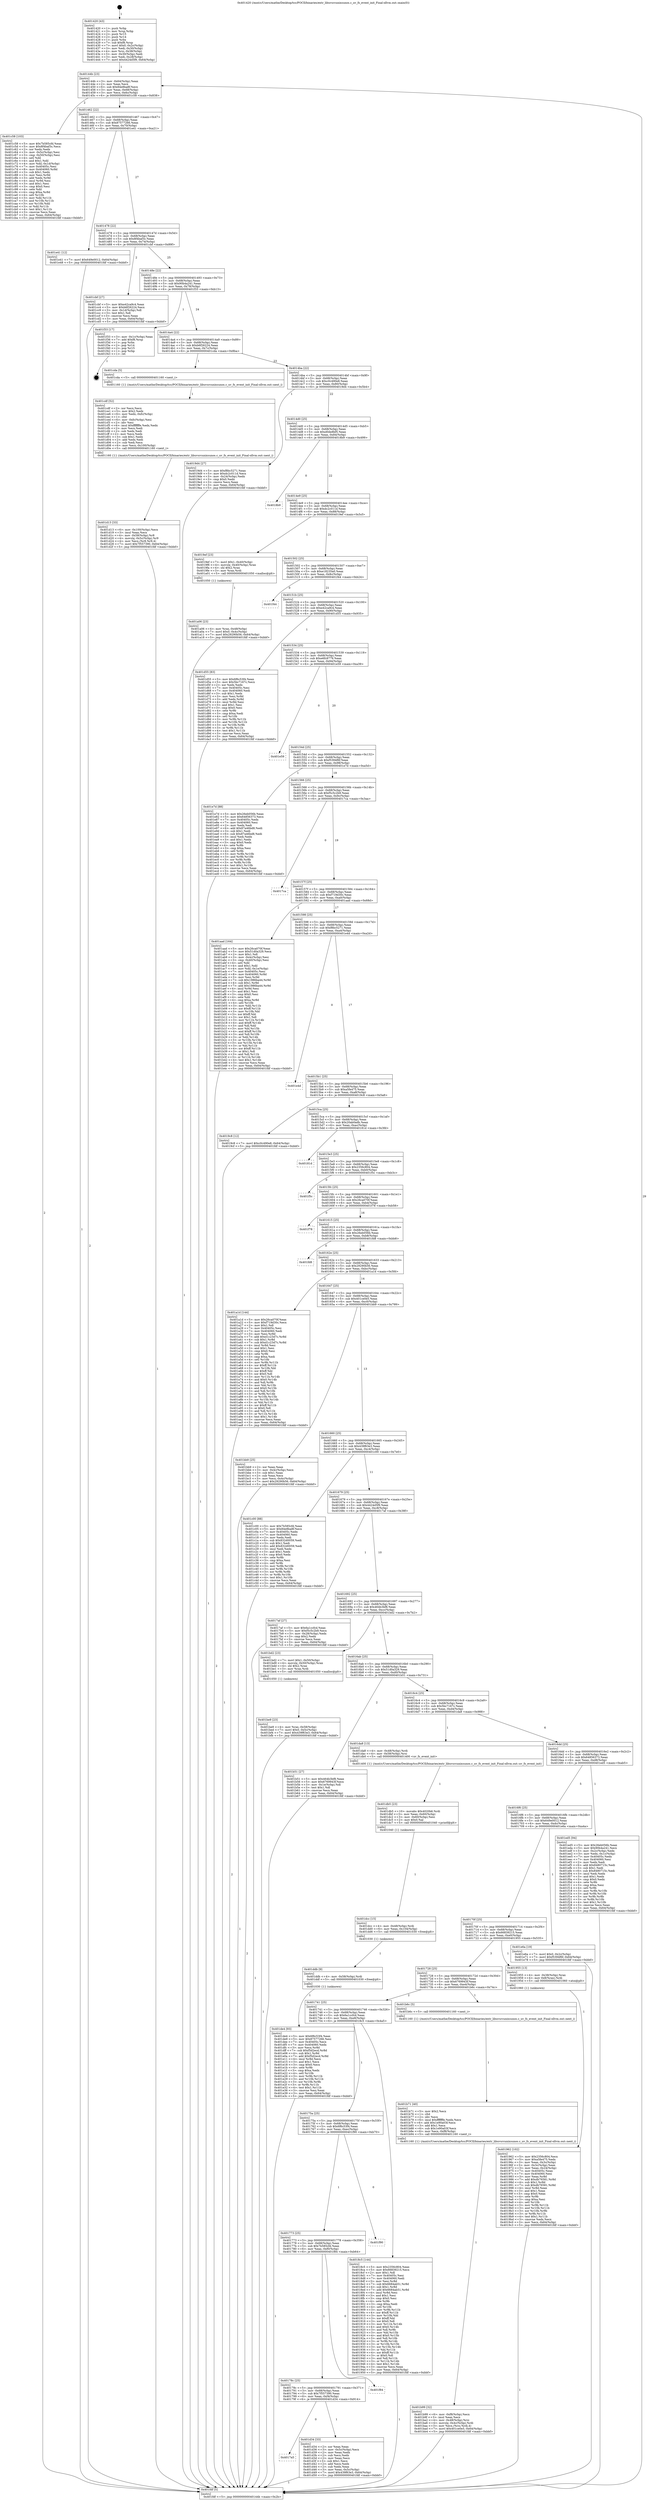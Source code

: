 digraph "0x401420" {
  label = "0x401420 (/mnt/c/Users/mathe/Desktop/tcc/POCII/binaries/extr_libuvsrcunixsunos.c_uv_fs_event_init_Final-ollvm.out::main(0))"
  labelloc = "t"
  node[shape=record]

  Entry [label="",width=0.3,height=0.3,shape=circle,fillcolor=black,style=filled]
  "0x40144b" [label="{
     0x40144b [23]\l
     | [instrs]\l
     &nbsp;&nbsp;0x40144b \<+3\>: mov -0x64(%rbp),%eax\l
     &nbsp;&nbsp;0x40144e \<+2\>: mov %eax,%ecx\l
     &nbsp;&nbsp;0x401450 \<+6\>: sub $0x84e8ba8f,%ecx\l
     &nbsp;&nbsp;0x401456 \<+3\>: mov %eax,-0x68(%rbp)\l
     &nbsp;&nbsp;0x401459 \<+3\>: mov %ecx,-0x6c(%rbp)\l
     &nbsp;&nbsp;0x40145c \<+6\>: je 0000000000401c58 \<main+0x838\>\l
  }"]
  "0x401c58" [label="{
     0x401c58 [103]\l
     | [instrs]\l
     &nbsp;&nbsp;0x401c58 \<+5\>: mov $0x7b585cfd,%eax\l
     &nbsp;&nbsp;0x401c5d \<+5\>: mov $0x8f4baf3c,%ecx\l
     &nbsp;&nbsp;0x401c62 \<+2\>: xor %edx,%edx\l
     &nbsp;&nbsp;0x401c64 \<+3\>: mov -0x5c(%rbp),%esi\l
     &nbsp;&nbsp;0x401c67 \<+3\>: cmp -0x50(%rbp),%esi\l
     &nbsp;&nbsp;0x401c6a \<+4\>: setl %dil\l
     &nbsp;&nbsp;0x401c6e \<+4\>: and $0x1,%dil\l
     &nbsp;&nbsp;0x401c72 \<+4\>: mov %dil,-0x1d(%rbp)\l
     &nbsp;&nbsp;0x401c76 \<+7\>: mov 0x40405c,%esi\l
     &nbsp;&nbsp;0x401c7d \<+8\>: mov 0x404060,%r8d\l
     &nbsp;&nbsp;0x401c85 \<+3\>: sub $0x1,%edx\l
     &nbsp;&nbsp;0x401c88 \<+3\>: mov %esi,%r9d\l
     &nbsp;&nbsp;0x401c8b \<+3\>: add %edx,%r9d\l
     &nbsp;&nbsp;0x401c8e \<+4\>: imul %r9d,%esi\l
     &nbsp;&nbsp;0x401c92 \<+3\>: and $0x1,%esi\l
     &nbsp;&nbsp;0x401c95 \<+3\>: cmp $0x0,%esi\l
     &nbsp;&nbsp;0x401c98 \<+4\>: sete %dil\l
     &nbsp;&nbsp;0x401c9c \<+4\>: cmp $0xa,%r8d\l
     &nbsp;&nbsp;0x401ca0 \<+4\>: setl %r10b\l
     &nbsp;&nbsp;0x401ca4 \<+3\>: mov %dil,%r11b\l
     &nbsp;&nbsp;0x401ca7 \<+3\>: and %r10b,%r11b\l
     &nbsp;&nbsp;0x401caa \<+3\>: xor %r10b,%dil\l
     &nbsp;&nbsp;0x401cad \<+3\>: or %dil,%r11b\l
     &nbsp;&nbsp;0x401cb0 \<+4\>: test $0x1,%r11b\l
     &nbsp;&nbsp;0x401cb4 \<+3\>: cmovne %ecx,%eax\l
     &nbsp;&nbsp;0x401cb7 \<+3\>: mov %eax,-0x64(%rbp)\l
     &nbsp;&nbsp;0x401cba \<+5\>: jmp 0000000000401fdf \<main+0xbbf\>\l
  }"]
  "0x401462" [label="{
     0x401462 [22]\l
     | [instrs]\l
     &nbsp;&nbsp;0x401462 \<+5\>: jmp 0000000000401467 \<main+0x47\>\l
     &nbsp;&nbsp;0x401467 \<+3\>: mov -0x68(%rbp),%eax\l
     &nbsp;&nbsp;0x40146a \<+5\>: sub $0x87577266,%eax\l
     &nbsp;&nbsp;0x40146f \<+3\>: mov %eax,-0x70(%rbp)\l
     &nbsp;&nbsp;0x401472 \<+6\>: je 0000000000401e41 \<main+0xa21\>\l
  }"]
  Exit [label="",width=0.3,height=0.3,shape=circle,fillcolor=black,style=filled,peripheries=2]
  "0x401e41" [label="{
     0x401e41 [12]\l
     | [instrs]\l
     &nbsp;&nbsp;0x401e41 \<+7\>: movl $0x649e0012,-0x64(%rbp)\l
     &nbsp;&nbsp;0x401e48 \<+5\>: jmp 0000000000401fdf \<main+0xbbf\>\l
  }"]
  "0x401478" [label="{
     0x401478 [22]\l
     | [instrs]\l
     &nbsp;&nbsp;0x401478 \<+5\>: jmp 000000000040147d \<main+0x5d\>\l
     &nbsp;&nbsp;0x40147d \<+3\>: mov -0x68(%rbp),%eax\l
     &nbsp;&nbsp;0x401480 \<+5\>: sub $0x8f4baf3c,%eax\l
     &nbsp;&nbsp;0x401485 \<+3\>: mov %eax,-0x74(%rbp)\l
     &nbsp;&nbsp;0x401488 \<+6\>: je 0000000000401cbf \<main+0x89f\>\l
  }"]
  "0x401de4" [label="{
     0x401de4 [93]\l
     | [instrs]\l
     &nbsp;&nbsp;0x401de4 \<+5\>: mov $0x6f6c53f4,%eax\l
     &nbsp;&nbsp;0x401de9 \<+5\>: mov $0x87577266,%esi\l
     &nbsp;&nbsp;0x401dee \<+7\>: mov 0x40405c,%ecx\l
     &nbsp;&nbsp;0x401df5 \<+7\>: mov 0x404060,%edx\l
     &nbsp;&nbsp;0x401dfc \<+3\>: mov %ecx,%r8d\l
     &nbsp;&nbsp;0x401dff \<+7\>: sub $0xf5d2ecd,%r8d\l
     &nbsp;&nbsp;0x401e06 \<+4\>: sub $0x1,%r8d\l
     &nbsp;&nbsp;0x401e0a \<+7\>: add $0xf5d2ecd,%r8d\l
     &nbsp;&nbsp;0x401e11 \<+4\>: imul %r8d,%ecx\l
     &nbsp;&nbsp;0x401e15 \<+3\>: and $0x1,%ecx\l
     &nbsp;&nbsp;0x401e18 \<+3\>: cmp $0x0,%ecx\l
     &nbsp;&nbsp;0x401e1b \<+4\>: sete %r9b\l
     &nbsp;&nbsp;0x401e1f \<+3\>: cmp $0xa,%edx\l
     &nbsp;&nbsp;0x401e22 \<+4\>: setl %r10b\l
     &nbsp;&nbsp;0x401e26 \<+3\>: mov %r9b,%r11b\l
     &nbsp;&nbsp;0x401e29 \<+3\>: and %r10b,%r11b\l
     &nbsp;&nbsp;0x401e2c \<+3\>: xor %r10b,%r9b\l
     &nbsp;&nbsp;0x401e2f \<+3\>: or %r9b,%r11b\l
     &nbsp;&nbsp;0x401e32 \<+4\>: test $0x1,%r11b\l
     &nbsp;&nbsp;0x401e36 \<+3\>: cmovne %esi,%eax\l
     &nbsp;&nbsp;0x401e39 \<+3\>: mov %eax,-0x64(%rbp)\l
     &nbsp;&nbsp;0x401e3c \<+5\>: jmp 0000000000401fdf \<main+0xbbf\>\l
  }"]
  "0x401cbf" [label="{
     0x401cbf [27]\l
     | [instrs]\l
     &nbsp;&nbsp;0x401cbf \<+5\>: mov $0xe42ca9c4,%eax\l
     &nbsp;&nbsp;0x401cc4 \<+5\>: mov $0xb6f26224,%ecx\l
     &nbsp;&nbsp;0x401cc9 \<+3\>: mov -0x1d(%rbp),%dl\l
     &nbsp;&nbsp;0x401ccc \<+3\>: test $0x1,%dl\l
     &nbsp;&nbsp;0x401ccf \<+3\>: cmovne %ecx,%eax\l
     &nbsp;&nbsp;0x401cd2 \<+3\>: mov %eax,-0x64(%rbp)\l
     &nbsp;&nbsp;0x401cd5 \<+5\>: jmp 0000000000401fdf \<main+0xbbf\>\l
  }"]
  "0x40148e" [label="{
     0x40148e [22]\l
     | [instrs]\l
     &nbsp;&nbsp;0x40148e \<+5\>: jmp 0000000000401493 \<main+0x73\>\l
     &nbsp;&nbsp;0x401493 \<+3\>: mov -0x68(%rbp),%eax\l
     &nbsp;&nbsp;0x401496 \<+5\>: sub $0x90b4a241,%eax\l
     &nbsp;&nbsp;0x40149b \<+3\>: mov %eax,-0x78(%rbp)\l
     &nbsp;&nbsp;0x40149e \<+6\>: je 0000000000401f33 \<main+0xb13\>\l
  }"]
  "0x401ddb" [label="{
     0x401ddb [9]\l
     | [instrs]\l
     &nbsp;&nbsp;0x401ddb \<+4\>: mov -0x58(%rbp),%rdi\l
     &nbsp;&nbsp;0x401ddf \<+5\>: call 0000000000401030 \<free@plt\>\l
     | [calls]\l
     &nbsp;&nbsp;0x401030 \{1\} (unknown)\l
  }"]
  "0x401f33" [label="{
     0x401f33 [17]\l
     | [instrs]\l
     &nbsp;&nbsp;0x401f33 \<+3\>: mov -0x1c(%rbp),%eax\l
     &nbsp;&nbsp;0x401f36 \<+7\>: add $0xf8,%rsp\l
     &nbsp;&nbsp;0x401f3d \<+1\>: pop %rbx\l
     &nbsp;&nbsp;0x401f3e \<+2\>: pop %r14\l
     &nbsp;&nbsp;0x401f40 \<+2\>: pop %r15\l
     &nbsp;&nbsp;0x401f42 \<+1\>: pop %rbp\l
     &nbsp;&nbsp;0x401f43 \<+1\>: ret\l
  }"]
  "0x4014a4" [label="{
     0x4014a4 [22]\l
     | [instrs]\l
     &nbsp;&nbsp;0x4014a4 \<+5\>: jmp 00000000004014a9 \<main+0x89\>\l
     &nbsp;&nbsp;0x4014a9 \<+3\>: mov -0x68(%rbp),%eax\l
     &nbsp;&nbsp;0x4014ac \<+5\>: sub $0xb6f26224,%eax\l
     &nbsp;&nbsp;0x4014b1 \<+3\>: mov %eax,-0x7c(%rbp)\l
     &nbsp;&nbsp;0x4014b4 \<+6\>: je 0000000000401cda \<main+0x8ba\>\l
  }"]
  "0x401dcc" [label="{
     0x401dcc [15]\l
     | [instrs]\l
     &nbsp;&nbsp;0x401dcc \<+4\>: mov -0x48(%rbp),%rdi\l
     &nbsp;&nbsp;0x401dd0 \<+6\>: mov %eax,-0x104(%rbp)\l
     &nbsp;&nbsp;0x401dd6 \<+5\>: call 0000000000401030 \<free@plt\>\l
     | [calls]\l
     &nbsp;&nbsp;0x401030 \{1\} (unknown)\l
  }"]
  "0x401cda" [label="{
     0x401cda [5]\l
     | [instrs]\l
     &nbsp;&nbsp;0x401cda \<+5\>: call 0000000000401160 \<next_i\>\l
     | [calls]\l
     &nbsp;&nbsp;0x401160 \{1\} (/mnt/c/Users/mathe/Desktop/tcc/POCII/binaries/extr_libuvsrcunixsunos.c_uv_fs_event_init_Final-ollvm.out::next_i)\l
  }"]
  "0x4014ba" [label="{
     0x4014ba [22]\l
     | [instrs]\l
     &nbsp;&nbsp;0x4014ba \<+5\>: jmp 00000000004014bf \<main+0x9f\>\l
     &nbsp;&nbsp;0x4014bf \<+3\>: mov -0x68(%rbp),%eax\l
     &nbsp;&nbsp;0x4014c2 \<+5\>: sub $0xc0c490e8,%eax\l
     &nbsp;&nbsp;0x4014c7 \<+3\>: mov %eax,-0x80(%rbp)\l
     &nbsp;&nbsp;0x4014ca \<+6\>: je 00000000004019d4 \<main+0x5b4\>\l
  }"]
  "0x401db5" [label="{
     0x401db5 [23]\l
     | [instrs]\l
     &nbsp;&nbsp;0x401db5 \<+10\>: movabs $0x4020b6,%rdi\l
     &nbsp;&nbsp;0x401dbf \<+3\>: mov %eax,-0x60(%rbp)\l
     &nbsp;&nbsp;0x401dc2 \<+3\>: mov -0x60(%rbp),%esi\l
     &nbsp;&nbsp;0x401dc5 \<+2\>: mov $0x0,%al\l
     &nbsp;&nbsp;0x401dc7 \<+5\>: call 0000000000401040 \<printf@plt\>\l
     | [calls]\l
     &nbsp;&nbsp;0x401040 \{1\} (unknown)\l
  }"]
  "0x4019d4" [label="{
     0x4019d4 [27]\l
     | [instrs]\l
     &nbsp;&nbsp;0x4019d4 \<+5\>: mov $0xf8bc5271,%eax\l
     &nbsp;&nbsp;0x4019d9 \<+5\>: mov $0xdc2c011d,%ecx\l
     &nbsp;&nbsp;0x4019de \<+3\>: mov -0x24(%rbp),%edx\l
     &nbsp;&nbsp;0x4019e1 \<+3\>: cmp $0x0,%edx\l
     &nbsp;&nbsp;0x4019e4 \<+3\>: cmove %ecx,%eax\l
     &nbsp;&nbsp;0x4019e7 \<+3\>: mov %eax,-0x64(%rbp)\l
     &nbsp;&nbsp;0x4019ea \<+5\>: jmp 0000000000401fdf \<main+0xbbf\>\l
  }"]
  "0x4014d0" [label="{
     0x4014d0 [25]\l
     | [instrs]\l
     &nbsp;&nbsp;0x4014d0 \<+5\>: jmp 00000000004014d5 \<main+0xb5\>\l
     &nbsp;&nbsp;0x4014d5 \<+3\>: mov -0x68(%rbp),%eax\l
     &nbsp;&nbsp;0x4014d8 \<+5\>: sub $0xd0de8bf5,%eax\l
     &nbsp;&nbsp;0x4014dd \<+6\>: mov %eax,-0x84(%rbp)\l
     &nbsp;&nbsp;0x4014e3 \<+6\>: je 00000000004018b9 \<main+0x499\>\l
  }"]
  "0x4017a5" [label="{
     0x4017a5\l
  }", style=dashed]
  "0x4018b9" [label="{
     0x4018b9\l
  }", style=dashed]
  "0x4014e9" [label="{
     0x4014e9 [25]\l
     | [instrs]\l
     &nbsp;&nbsp;0x4014e9 \<+5\>: jmp 00000000004014ee \<main+0xce\>\l
     &nbsp;&nbsp;0x4014ee \<+3\>: mov -0x68(%rbp),%eax\l
     &nbsp;&nbsp;0x4014f1 \<+5\>: sub $0xdc2c011d,%eax\l
     &nbsp;&nbsp;0x4014f6 \<+6\>: mov %eax,-0x88(%rbp)\l
     &nbsp;&nbsp;0x4014fc \<+6\>: je 00000000004019ef \<main+0x5cf\>\l
  }"]
  "0x401d34" [label="{
     0x401d34 [33]\l
     | [instrs]\l
     &nbsp;&nbsp;0x401d34 \<+2\>: xor %eax,%eax\l
     &nbsp;&nbsp;0x401d36 \<+3\>: mov -0x5c(%rbp),%ecx\l
     &nbsp;&nbsp;0x401d39 \<+2\>: mov %eax,%edx\l
     &nbsp;&nbsp;0x401d3b \<+2\>: sub %ecx,%edx\l
     &nbsp;&nbsp;0x401d3d \<+2\>: mov %eax,%ecx\l
     &nbsp;&nbsp;0x401d3f \<+3\>: sub $0x1,%ecx\l
     &nbsp;&nbsp;0x401d42 \<+2\>: add %ecx,%edx\l
     &nbsp;&nbsp;0x401d44 \<+2\>: sub %edx,%eax\l
     &nbsp;&nbsp;0x401d46 \<+3\>: mov %eax,-0x5c(%rbp)\l
     &nbsp;&nbsp;0x401d49 \<+7\>: movl $0x439f63e3,-0x64(%rbp)\l
     &nbsp;&nbsp;0x401d50 \<+5\>: jmp 0000000000401fdf \<main+0xbbf\>\l
  }"]
  "0x4019ef" [label="{
     0x4019ef [23]\l
     | [instrs]\l
     &nbsp;&nbsp;0x4019ef \<+7\>: movl $0x1,-0x40(%rbp)\l
     &nbsp;&nbsp;0x4019f6 \<+4\>: movslq -0x40(%rbp),%rax\l
     &nbsp;&nbsp;0x4019fa \<+4\>: shl $0x2,%rax\l
     &nbsp;&nbsp;0x4019fe \<+3\>: mov %rax,%rdi\l
     &nbsp;&nbsp;0x401a01 \<+5\>: call 0000000000401050 \<malloc@plt\>\l
     | [calls]\l
     &nbsp;&nbsp;0x401050 \{1\} (unknown)\l
  }"]
  "0x401502" [label="{
     0x401502 [25]\l
     | [instrs]\l
     &nbsp;&nbsp;0x401502 \<+5\>: jmp 0000000000401507 \<main+0xe7\>\l
     &nbsp;&nbsp;0x401507 \<+3\>: mov -0x68(%rbp),%eax\l
     &nbsp;&nbsp;0x40150a \<+5\>: sub $0xe18235a0,%eax\l
     &nbsp;&nbsp;0x40150f \<+6\>: mov %eax,-0x8c(%rbp)\l
     &nbsp;&nbsp;0x401515 \<+6\>: je 0000000000401f44 \<main+0xb24\>\l
  }"]
  "0x40178c" [label="{
     0x40178c [25]\l
     | [instrs]\l
     &nbsp;&nbsp;0x40178c \<+5\>: jmp 0000000000401791 \<main+0x371\>\l
     &nbsp;&nbsp;0x401791 \<+3\>: mov -0x68(%rbp),%eax\l
     &nbsp;&nbsp;0x401794 \<+5\>: sub $0x7f557390,%eax\l
     &nbsp;&nbsp;0x401799 \<+6\>: mov %eax,-0xf4(%rbp)\l
     &nbsp;&nbsp;0x40179f \<+6\>: je 0000000000401d34 \<main+0x914\>\l
  }"]
  "0x401f44" [label="{
     0x401f44\l
  }", style=dashed]
  "0x40151b" [label="{
     0x40151b [25]\l
     | [instrs]\l
     &nbsp;&nbsp;0x40151b \<+5\>: jmp 0000000000401520 \<main+0x100\>\l
     &nbsp;&nbsp;0x401520 \<+3\>: mov -0x68(%rbp),%eax\l
     &nbsp;&nbsp;0x401523 \<+5\>: sub $0xe42ca9c4,%eax\l
     &nbsp;&nbsp;0x401528 \<+6\>: mov %eax,-0x90(%rbp)\l
     &nbsp;&nbsp;0x40152e \<+6\>: je 0000000000401d55 \<main+0x935\>\l
  }"]
  "0x401f84" [label="{
     0x401f84\l
  }", style=dashed]
  "0x401d55" [label="{
     0x401d55 [83]\l
     | [instrs]\l
     &nbsp;&nbsp;0x401d55 \<+5\>: mov $0x6f6c53f4,%eax\l
     &nbsp;&nbsp;0x401d5a \<+5\>: mov $0x5bc7167c,%ecx\l
     &nbsp;&nbsp;0x401d5f \<+2\>: xor %edx,%edx\l
     &nbsp;&nbsp;0x401d61 \<+7\>: mov 0x40405c,%esi\l
     &nbsp;&nbsp;0x401d68 \<+7\>: mov 0x404060,%edi\l
     &nbsp;&nbsp;0x401d6f \<+3\>: sub $0x1,%edx\l
     &nbsp;&nbsp;0x401d72 \<+3\>: mov %esi,%r8d\l
     &nbsp;&nbsp;0x401d75 \<+3\>: add %edx,%r8d\l
     &nbsp;&nbsp;0x401d78 \<+4\>: imul %r8d,%esi\l
     &nbsp;&nbsp;0x401d7c \<+3\>: and $0x1,%esi\l
     &nbsp;&nbsp;0x401d7f \<+3\>: cmp $0x0,%esi\l
     &nbsp;&nbsp;0x401d82 \<+4\>: sete %r9b\l
     &nbsp;&nbsp;0x401d86 \<+3\>: cmp $0xa,%edi\l
     &nbsp;&nbsp;0x401d89 \<+4\>: setl %r10b\l
     &nbsp;&nbsp;0x401d8d \<+3\>: mov %r9b,%r11b\l
     &nbsp;&nbsp;0x401d90 \<+3\>: and %r10b,%r11b\l
     &nbsp;&nbsp;0x401d93 \<+3\>: xor %r10b,%r9b\l
     &nbsp;&nbsp;0x401d96 \<+3\>: or %r9b,%r11b\l
     &nbsp;&nbsp;0x401d99 \<+4\>: test $0x1,%r11b\l
     &nbsp;&nbsp;0x401d9d \<+3\>: cmovne %ecx,%eax\l
     &nbsp;&nbsp;0x401da0 \<+3\>: mov %eax,-0x64(%rbp)\l
     &nbsp;&nbsp;0x401da3 \<+5\>: jmp 0000000000401fdf \<main+0xbbf\>\l
  }"]
  "0x401534" [label="{
     0x401534 [25]\l
     | [instrs]\l
     &nbsp;&nbsp;0x401534 \<+5\>: jmp 0000000000401539 \<main+0x119\>\l
     &nbsp;&nbsp;0x401539 \<+3\>: mov -0x68(%rbp),%eax\l
     &nbsp;&nbsp;0x40153c \<+5\>: sub $0xe6fc8779,%eax\l
     &nbsp;&nbsp;0x401541 \<+6\>: mov %eax,-0x94(%rbp)\l
     &nbsp;&nbsp;0x401547 \<+6\>: je 0000000000401e59 \<main+0xa39\>\l
  }"]
  "0x401773" [label="{
     0x401773 [25]\l
     | [instrs]\l
     &nbsp;&nbsp;0x401773 \<+5\>: jmp 0000000000401778 \<main+0x358\>\l
     &nbsp;&nbsp;0x401778 \<+3\>: mov -0x68(%rbp),%eax\l
     &nbsp;&nbsp;0x40177b \<+5\>: sub $0x7b585cfd,%eax\l
     &nbsp;&nbsp;0x401780 \<+6\>: mov %eax,-0xf0(%rbp)\l
     &nbsp;&nbsp;0x401786 \<+6\>: je 0000000000401f84 \<main+0xb64\>\l
  }"]
  "0x401e59" [label="{
     0x401e59\l
  }", style=dashed]
  "0x40154d" [label="{
     0x40154d [25]\l
     | [instrs]\l
     &nbsp;&nbsp;0x40154d \<+5\>: jmp 0000000000401552 \<main+0x132\>\l
     &nbsp;&nbsp;0x401552 \<+3\>: mov -0x68(%rbp),%eax\l
     &nbsp;&nbsp;0x401555 \<+5\>: sub $0xf5394f6f,%eax\l
     &nbsp;&nbsp;0x40155a \<+6\>: mov %eax,-0x98(%rbp)\l
     &nbsp;&nbsp;0x401560 \<+6\>: je 0000000000401e7d \<main+0xa5d\>\l
  }"]
  "0x401f90" [label="{
     0x401f90\l
  }", style=dashed]
  "0x401e7d" [label="{
     0x401e7d [88]\l
     | [instrs]\l
     &nbsp;&nbsp;0x401e7d \<+5\>: mov $0x26eb056b,%eax\l
     &nbsp;&nbsp;0x401e82 \<+5\>: mov $0x64856373,%ecx\l
     &nbsp;&nbsp;0x401e87 \<+7\>: mov 0x40405c,%edx\l
     &nbsp;&nbsp;0x401e8e \<+7\>: mov 0x404060,%esi\l
     &nbsp;&nbsp;0x401e95 \<+2\>: mov %edx,%edi\l
     &nbsp;&nbsp;0x401e97 \<+6\>: add $0x87a46bd8,%edi\l
     &nbsp;&nbsp;0x401e9d \<+3\>: sub $0x1,%edi\l
     &nbsp;&nbsp;0x401ea0 \<+6\>: sub $0x87a46bd8,%edi\l
     &nbsp;&nbsp;0x401ea6 \<+3\>: imul %edi,%edx\l
     &nbsp;&nbsp;0x401ea9 \<+3\>: and $0x1,%edx\l
     &nbsp;&nbsp;0x401eac \<+3\>: cmp $0x0,%edx\l
     &nbsp;&nbsp;0x401eaf \<+4\>: sete %r8b\l
     &nbsp;&nbsp;0x401eb3 \<+3\>: cmp $0xa,%esi\l
     &nbsp;&nbsp;0x401eb6 \<+4\>: setl %r9b\l
     &nbsp;&nbsp;0x401eba \<+3\>: mov %r8b,%r10b\l
     &nbsp;&nbsp;0x401ebd \<+3\>: and %r9b,%r10b\l
     &nbsp;&nbsp;0x401ec0 \<+3\>: xor %r9b,%r8b\l
     &nbsp;&nbsp;0x401ec3 \<+3\>: or %r8b,%r10b\l
     &nbsp;&nbsp;0x401ec6 \<+4\>: test $0x1,%r10b\l
     &nbsp;&nbsp;0x401eca \<+3\>: cmovne %ecx,%eax\l
     &nbsp;&nbsp;0x401ecd \<+3\>: mov %eax,-0x64(%rbp)\l
     &nbsp;&nbsp;0x401ed0 \<+5\>: jmp 0000000000401fdf \<main+0xbbf\>\l
  }"]
  "0x401566" [label="{
     0x401566 [25]\l
     | [instrs]\l
     &nbsp;&nbsp;0x401566 \<+5\>: jmp 000000000040156b \<main+0x14b\>\l
     &nbsp;&nbsp;0x40156b \<+3\>: mov -0x68(%rbp),%eax\l
     &nbsp;&nbsp;0x40156e \<+5\>: sub $0xf5c5c2b9,%eax\l
     &nbsp;&nbsp;0x401573 \<+6\>: mov %eax,-0x9c(%rbp)\l
     &nbsp;&nbsp;0x401579 \<+6\>: je 00000000004017ca \<main+0x3aa\>\l
  }"]
  "0x401d13" [label="{
     0x401d13 [33]\l
     | [instrs]\l
     &nbsp;&nbsp;0x401d13 \<+6\>: mov -0x100(%rbp),%ecx\l
     &nbsp;&nbsp;0x401d19 \<+3\>: imul %eax,%ecx\l
     &nbsp;&nbsp;0x401d1c \<+4\>: mov -0x58(%rbp),%r8\l
     &nbsp;&nbsp;0x401d20 \<+4\>: movslq -0x5c(%rbp),%r9\l
     &nbsp;&nbsp;0x401d24 \<+4\>: mov %ecx,(%r8,%r9,4)\l
     &nbsp;&nbsp;0x401d28 \<+7\>: movl $0x7f557390,-0x64(%rbp)\l
     &nbsp;&nbsp;0x401d2f \<+5\>: jmp 0000000000401fdf \<main+0xbbf\>\l
  }"]
  "0x4017ca" [label="{
     0x4017ca\l
  }", style=dashed]
  "0x40157f" [label="{
     0x40157f [25]\l
     | [instrs]\l
     &nbsp;&nbsp;0x40157f \<+5\>: jmp 0000000000401584 \<main+0x164\>\l
     &nbsp;&nbsp;0x401584 \<+3\>: mov -0x68(%rbp),%eax\l
     &nbsp;&nbsp;0x401587 \<+5\>: sub $0xf719d30c,%eax\l
     &nbsp;&nbsp;0x40158c \<+6\>: mov %eax,-0xa0(%rbp)\l
     &nbsp;&nbsp;0x401592 \<+6\>: je 0000000000401aad \<main+0x68d\>\l
  }"]
  "0x401cdf" [label="{
     0x401cdf [52]\l
     | [instrs]\l
     &nbsp;&nbsp;0x401cdf \<+2\>: xor %ecx,%ecx\l
     &nbsp;&nbsp;0x401ce1 \<+5\>: mov $0x2,%edx\l
     &nbsp;&nbsp;0x401ce6 \<+6\>: mov %edx,-0xfc(%rbp)\l
     &nbsp;&nbsp;0x401cec \<+1\>: cltd\l
     &nbsp;&nbsp;0x401ced \<+6\>: mov -0xfc(%rbp),%esi\l
     &nbsp;&nbsp;0x401cf3 \<+2\>: idiv %esi\l
     &nbsp;&nbsp;0x401cf5 \<+6\>: imul $0xfffffffe,%edx,%edx\l
     &nbsp;&nbsp;0x401cfb \<+2\>: mov %ecx,%edi\l
     &nbsp;&nbsp;0x401cfd \<+2\>: sub %edx,%edi\l
     &nbsp;&nbsp;0x401cff \<+2\>: mov %ecx,%edx\l
     &nbsp;&nbsp;0x401d01 \<+3\>: sub $0x1,%edx\l
     &nbsp;&nbsp;0x401d04 \<+2\>: add %edx,%edi\l
     &nbsp;&nbsp;0x401d06 \<+2\>: sub %edi,%ecx\l
     &nbsp;&nbsp;0x401d08 \<+6\>: mov %ecx,-0x100(%rbp)\l
     &nbsp;&nbsp;0x401d0e \<+5\>: call 0000000000401160 \<next_i\>\l
     | [calls]\l
     &nbsp;&nbsp;0x401160 \{1\} (/mnt/c/Users/mathe/Desktop/tcc/POCII/binaries/extr_libuvsrcunixsunos.c_uv_fs_event_init_Final-ollvm.out::next_i)\l
  }"]
  "0x401aad" [label="{
     0x401aad [164]\l
     | [instrs]\l
     &nbsp;&nbsp;0x401aad \<+5\>: mov $0x26ca070f,%eax\l
     &nbsp;&nbsp;0x401ab2 \<+5\>: mov $0x51d0a329,%ecx\l
     &nbsp;&nbsp;0x401ab7 \<+2\>: mov $0x1,%dl\l
     &nbsp;&nbsp;0x401ab9 \<+3\>: mov -0x4c(%rbp),%esi\l
     &nbsp;&nbsp;0x401abc \<+3\>: cmp -0x40(%rbp),%esi\l
     &nbsp;&nbsp;0x401abf \<+4\>: setl %dil\l
     &nbsp;&nbsp;0x401ac3 \<+4\>: and $0x1,%dil\l
     &nbsp;&nbsp;0x401ac7 \<+4\>: mov %dil,-0x1e(%rbp)\l
     &nbsp;&nbsp;0x401acb \<+7\>: mov 0x40405c,%esi\l
     &nbsp;&nbsp;0x401ad2 \<+8\>: mov 0x404060,%r8d\l
     &nbsp;&nbsp;0x401ada \<+3\>: mov %esi,%r9d\l
     &nbsp;&nbsp;0x401add \<+7\>: sub $0x1986ba44,%r9d\l
     &nbsp;&nbsp;0x401ae4 \<+4\>: sub $0x1,%r9d\l
     &nbsp;&nbsp;0x401ae8 \<+7\>: add $0x1986ba44,%r9d\l
     &nbsp;&nbsp;0x401aef \<+4\>: imul %r9d,%esi\l
     &nbsp;&nbsp;0x401af3 \<+3\>: and $0x1,%esi\l
     &nbsp;&nbsp;0x401af6 \<+3\>: cmp $0x0,%esi\l
     &nbsp;&nbsp;0x401af9 \<+4\>: sete %dil\l
     &nbsp;&nbsp;0x401afd \<+4\>: cmp $0xa,%r8d\l
     &nbsp;&nbsp;0x401b01 \<+4\>: setl %r10b\l
     &nbsp;&nbsp;0x401b05 \<+3\>: mov %dil,%r11b\l
     &nbsp;&nbsp;0x401b08 \<+4\>: xor $0xff,%r11b\l
     &nbsp;&nbsp;0x401b0c \<+3\>: mov %r10b,%bl\l
     &nbsp;&nbsp;0x401b0f \<+3\>: xor $0xff,%bl\l
     &nbsp;&nbsp;0x401b12 \<+3\>: xor $0x1,%dl\l
     &nbsp;&nbsp;0x401b15 \<+3\>: mov %r11b,%r14b\l
     &nbsp;&nbsp;0x401b18 \<+4\>: and $0xff,%r14b\l
     &nbsp;&nbsp;0x401b1c \<+3\>: and %dl,%dil\l
     &nbsp;&nbsp;0x401b1f \<+3\>: mov %bl,%r15b\l
     &nbsp;&nbsp;0x401b22 \<+4\>: and $0xff,%r15b\l
     &nbsp;&nbsp;0x401b26 \<+3\>: and %dl,%r10b\l
     &nbsp;&nbsp;0x401b29 \<+3\>: or %dil,%r14b\l
     &nbsp;&nbsp;0x401b2c \<+3\>: or %r10b,%r15b\l
     &nbsp;&nbsp;0x401b2f \<+3\>: xor %r15b,%r14b\l
     &nbsp;&nbsp;0x401b32 \<+3\>: or %bl,%r11b\l
     &nbsp;&nbsp;0x401b35 \<+4\>: xor $0xff,%r11b\l
     &nbsp;&nbsp;0x401b39 \<+3\>: or $0x1,%dl\l
     &nbsp;&nbsp;0x401b3c \<+3\>: and %dl,%r11b\l
     &nbsp;&nbsp;0x401b3f \<+3\>: or %r11b,%r14b\l
     &nbsp;&nbsp;0x401b42 \<+4\>: test $0x1,%r14b\l
     &nbsp;&nbsp;0x401b46 \<+3\>: cmovne %ecx,%eax\l
     &nbsp;&nbsp;0x401b49 \<+3\>: mov %eax,-0x64(%rbp)\l
     &nbsp;&nbsp;0x401b4c \<+5\>: jmp 0000000000401fdf \<main+0xbbf\>\l
  }"]
  "0x401598" [label="{
     0x401598 [25]\l
     | [instrs]\l
     &nbsp;&nbsp;0x401598 \<+5\>: jmp 000000000040159d \<main+0x17d\>\l
     &nbsp;&nbsp;0x40159d \<+3\>: mov -0x68(%rbp),%eax\l
     &nbsp;&nbsp;0x4015a0 \<+5\>: sub $0xf8bc5271,%eax\l
     &nbsp;&nbsp;0x4015a5 \<+6\>: mov %eax,-0xa4(%rbp)\l
     &nbsp;&nbsp;0x4015ab \<+6\>: je 0000000000401e4d \<main+0xa2d\>\l
  }"]
  "0x401be9" [label="{
     0x401be9 [23]\l
     | [instrs]\l
     &nbsp;&nbsp;0x401be9 \<+4\>: mov %rax,-0x58(%rbp)\l
     &nbsp;&nbsp;0x401bed \<+7\>: movl $0x0,-0x5c(%rbp)\l
     &nbsp;&nbsp;0x401bf4 \<+7\>: movl $0x439f63e3,-0x64(%rbp)\l
     &nbsp;&nbsp;0x401bfb \<+5\>: jmp 0000000000401fdf \<main+0xbbf\>\l
  }"]
  "0x401e4d" [label="{
     0x401e4d\l
  }", style=dashed]
  "0x4015b1" [label="{
     0x4015b1 [25]\l
     | [instrs]\l
     &nbsp;&nbsp;0x4015b1 \<+5\>: jmp 00000000004015b6 \<main+0x196\>\l
     &nbsp;&nbsp;0x4015b6 \<+3\>: mov -0x68(%rbp),%eax\l
     &nbsp;&nbsp;0x4015b9 \<+5\>: sub $0xa5fe475,%eax\l
     &nbsp;&nbsp;0x4015be \<+6\>: mov %eax,-0xa8(%rbp)\l
     &nbsp;&nbsp;0x4015c4 \<+6\>: je 00000000004019c8 \<main+0x5a8\>\l
  }"]
  "0x401b99" [label="{
     0x401b99 [32]\l
     | [instrs]\l
     &nbsp;&nbsp;0x401b99 \<+6\>: mov -0xf8(%rbp),%ecx\l
     &nbsp;&nbsp;0x401b9f \<+3\>: imul %eax,%ecx\l
     &nbsp;&nbsp;0x401ba2 \<+4\>: mov -0x48(%rbp),%rsi\l
     &nbsp;&nbsp;0x401ba6 \<+4\>: movslq -0x4c(%rbp),%rdi\l
     &nbsp;&nbsp;0x401baa \<+3\>: mov %ecx,(%rsi,%rdi,4)\l
     &nbsp;&nbsp;0x401bad \<+7\>: movl $0x401ce0e5,-0x64(%rbp)\l
     &nbsp;&nbsp;0x401bb4 \<+5\>: jmp 0000000000401fdf \<main+0xbbf\>\l
  }"]
  "0x4019c8" [label="{
     0x4019c8 [12]\l
     | [instrs]\l
     &nbsp;&nbsp;0x4019c8 \<+7\>: movl $0xc0c490e8,-0x64(%rbp)\l
     &nbsp;&nbsp;0x4019cf \<+5\>: jmp 0000000000401fdf \<main+0xbbf\>\l
  }"]
  "0x4015ca" [label="{
     0x4015ca [25]\l
     | [instrs]\l
     &nbsp;&nbsp;0x4015ca \<+5\>: jmp 00000000004015cf \<main+0x1af\>\l
     &nbsp;&nbsp;0x4015cf \<+3\>: mov -0x68(%rbp),%eax\l
     &nbsp;&nbsp;0x4015d2 \<+5\>: sub $0x20ab0adb,%eax\l
     &nbsp;&nbsp;0x4015d7 \<+6\>: mov %eax,-0xac(%rbp)\l
     &nbsp;&nbsp;0x4015dd \<+6\>: je 000000000040181d \<main+0x3fd\>\l
  }"]
  "0x401b71" [label="{
     0x401b71 [40]\l
     | [instrs]\l
     &nbsp;&nbsp;0x401b71 \<+5\>: mov $0x2,%ecx\l
     &nbsp;&nbsp;0x401b76 \<+1\>: cltd\l
     &nbsp;&nbsp;0x401b77 \<+2\>: idiv %ecx\l
     &nbsp;&nbsp;0x401b79 \<+6\>: imul $0xfffffffe,%edx,%ecx\l
     &nbsp;&nbsp;0x401b7f \<+6\>: add $0x1e90a03f,%ecx\l
     &nbsp;&nbsp;0x401b85 \<+3\>: add $0x1,%ecx\l
     &nbsp;&nbsp;0x401b88 \<+6\>: sub $0x1e90a03f,%ecx\l
     &nbsp;&nbsp;0x401b8e \<+6\>: mov %ecx,-0xf8(%rbp)\l
     &nbsp;&nbsp;0x401b94 \<+5\>: call 0000000000401160 \<next_i\>\l
     | [calls]\l
     &nbsp;&nbsp;0x401160 \{1\} (/mnt/c/Users/mathe/Desktop/tcc/POCII/binaries/extr_libuvsrcunixsunos.c_uv_fs_event_init_Final-ollvm.out::next_i)\l
  }"]
  "0x40181d" [label="{
     0x40181d\l
  }", style=dashed]
  "0x4015e3" [label="{
     0x4015e3 [25]\l
     | [instrs]\l
     &nbsp;&nbsp;0x4015e3 \<+5\>: jmp 00000000004015e8 \<main+0x1c8\>\l
     &nbsp;&nbsp;0x4015e8 \<+3\>: mov -0x68(%rbp),%eax\l
     &nbsp;&nbsp;0x4015eb \<+5\>: sub $0x2356c804,%eax\l
     &nbsp;&nbsp;0x4015f0 \<+6\>: mov %eax,-0xb0(%rbp)\l
     &nbsp;&nbsp;0x4015f6 \<+6\>: je 0000000000401f5c \<main+0xb3c\>\l
  }"]
  "0x401a06" [label="{
     0x401a06 [23]\l
     | [instrs]\l
     &nbsp;&nbsp;0x401a06 \<+4\>: mov %rax,-0x48(%rbp)\l
     &nbsp;&nbsp;0x401a0a \<+7\>: movl $0x0,-0x4c(%rbp)\l
     &nbsp;&nbsp;0x401a11 \<+7\>: movl $0x29290b56,-0x64(%rbp)\l
     &nbsp;&nbsp;0x401a18 \<+5\>: jmp 0000000000401fdf \<main+0xbbf\>\l
  }"]
  "0x401f5c" [label="{
     0x401f5c\l
  }", style=dashed]
  "0x4015fc" [label="{
     0x4015fc [25]\l
     | [instrs]\l
     &nbsp;&nbsp;0x4015fc \<+5\>: jmp 0000000000401601 \<main+0x1e1\>\l
     &nbsp;&nbsp;0x401601 \<+3\>: mov -0x68(%rbp),%eax\l
     &nbsp;&nbsp;0x401604 \<+5\>: sub $0x26ca070f,%eax\l
     &nbsp;&nbsp;0x401609 \<+6\>: mov %eax,-0xb4(%rbp)\l
     &nbsp;&nbsp;0x40160f \<+6\>: je 0000000000401f78 \<main+0xb58\>\l
  }"]
  "0x401962" [label="{
     0x401962 [102]\l
     | [instrs]\l
     &nbsp;&nbsp;0x401962 \<+5\>: mov $0x2356c804,%ecx\l
     &nbsp;&nbsp;0x401967 \<+5\>: mov $0xa5fe475,%edx\l
     &nbsp;&nbsp;0x40196c \<+3\>: mov %eax,-0x3c(%rbp)\l
     &nbsp;&nbsp;0x40196f \<+3\>: mov -0x3c(%rbp),%eax\l
     &nbsp;&nbsp;0x401972 \<+3\>: mov %eax,-0x24(%rbp)\l
     &nbsp;&nbsp;0x401975 \<+7\>: mov 0x40405c,%eax\l
     &nbsp;&nbsp;0x40197c \<+7\>: mov 0x404060,%esi\l
     &nbsp;&nbsp;0x401983 \<+3\>: mov %eax,%r8d\l
     &nbsp;&nbsp;0x401986 \<+7\>: add $0xdb76581,%r8d\l
     &nbsp;&nbsp;0x40198d \<+4\>: sub $0x1,%r8d\l
     &nbsp;&nbsp;0x401991 \<+7\>: sub $0xdb76581,%r8d\l
     &nbsp;&nbsp;0x401998 \<+4\>: imul %r8d,%eax\l
     &nbsp;&nbsp;0x40199c \<+3\>: and $0x1,%eax\l
     &nbsp;&nbsp;0x40199f \<+3\>: cmp $0x0,%eax\l
     &nbsp;&nbsp;0x4019a2 \<+4\>: sete %r9b\l
     &nbsp;&nbsp;0x4019a6 \<+3\>: cmp $0xa,%esi\l
     &nbsp;&nbsp;0x4019a9 \<+4\>: setl %r10b\l
     &nbsp;&nbsp;0x4019ad \<+3\>: mov %r9b,%r11b\l
     &nbsp;&nbsp;0x4019b0 \<+3\>: and %r10b,%r11b\l
     &nbsp;&nbsp;0x4019b3 \<+3\>: xor %r10b,%r9b\l
     &nbsp;&nbsp;0x4019b6 \<+3\>: or %r9b,%r11b\l
     &nbsp;&nbsp;0x4019b9 \<+4\>: test $0x1,%r11b\l
     &nbsp;&nbsp;0x4019bd \<+3\>: cmovne %edx,%ecx\l
     &nbsp;&nbsp;0x4019c0 \<+3\>: mov %ecx,-0x64(%rbp)\l
     &nbsp;&nbsp;0x4019c3 \<+5\>: jmp 0000000000401fdf \<main+0xbbf\>\l
  }"]
  "0x401f78" [label="{
     0x401f78\l
  }", style=dashed]
  "0x401615" [label="{
     0x401615 [25]\l
     | [instrs]\l
     &nbsp;&nbsp;0x401615 \<+5\>: jmp 000000000040161a \<main+0x1fa\>\l
     &nbsp;&nbsp;0x40161a \<+3\>: mov -0x68(%rbp),%eax\l
     &nbsp;&nbsp;0x40161d \<+5\>: sub $0x26eb056b,%eax\l
     &nbsp;&nbsp;0x401622 \<+6\>: mov %eax,-0xb8(%rbp)\l
     &nbsp;&nbsp;0x401628 \<+6\>: je 0000000000401fd8 \<main+0xbb8\>\l
  }"]
  "0x40175a" [label="{
     0x40175a [25]\l
     | [instrs]\l
     &nbsp;&nbsp;0x40175a \<+5\>: jmp 000000000040175f \<main+0x33f\>\l
     &nbsp;&nbsp;0x40175f \<+3\>: mov -0x68(%rbp),%eax\l
     &nbsp;&nbsp;0x401762 \<+5\>: sub $0x6f6c53f4,%eax\l
     &nbsp;&nbsp;0x401767 \<+6\>: mov %eax,-0xec(%rbp)\l
     &nbsp;&nbsp;0x40176d \<+6\>: je 0000000000401f90 \<main+0xb70\>\l
  }"]
  "0x401fd8" [label="{
     0x401fd8\l
  }", style=dashed]
  "0x40162e" [label="{
     0x40162e [25]\l
     | [instrs]\l
     &nbsp;&nbsp;0x40162e \<+5\>: jmp 0000000000401633 \<main+0x213\>\l
     &nbsp;&nbsp;0x401633 \<+3\>: mov -0x68(%rbp),%eax\l
     &nbsp;&nbsp;0x401636 \<+5\>: sub $0x29290b56,%eax\l
     &nbsp;&nbsp;0x40163b \<+6\>: mov %eax,-0xbc(%rbp)\l
     &nbsp;&nbsp;0x401641 \<+6\>: je 0000000000401a1d \<main+0x5fd\>\l
  }"]
  "0x4018c5" [label="{
     0x4018c5 [144]\l
     | [instrs]\l
     &nbsp;&nbsp;0x4018c5 \<+5\>: mov $0x2356c804,%eax\l
     &nbsp;&nbsp;0x4018ca \<+5\>: mov $0x66839215,%ecx\l
     &nbsp;&nbsp;0x4018cf \<+2\>: mov $0x1,%dl\l
     &nbsp;&nbsp;0x4018d1 \<+7\>: mov 0x40405c,%esi\l
     &nbsp;&nbsp;0x4018d8 \<+7\>: mov 0x404060,%edi\l
     &nbsp;&nbsp;0x4018df \<+3\>: mov %esi,%r8d\l
     &nbsp;&nbsp;0x4018e2 \<+7\>: sub $0x6684ab51,%r8d\l
     &nbsp;&nbsp;0x4018e9 \<+4\>: sub $0x1,%r8d\l
     &nbsp;&nbsp;0x4018ed \<+7\>: add $0x6684ab51,%r8d\l
     &nbsp;&nbsp;0x4018f4 \<+4\>: imul %r8d,%esi\l
     &nbsp;&nbsp;0x4018f8 \<+3\>: and $0x1,%esi\l
     &nbsp;&nbsp;0x4018fb \<+3\>: cmp $0x0,%esi\l
     &nbsp;&nbsp;0x4018fe \<+4\>: sete %r9b\l
     &nbsp;&nbsp;0x401902 \<+3\>: cmp $0xa,%edi\l
     &nbsp;&nbsp;0x401905 \<+4\>: setl %r10b\l
     &nbsp;&nbsp;0x401909 \<+3\>: mov %r9b,%r11b\l
     &nbsp;&nbsp;0x40190c \<+4\>: xor $0xff,%r11b\l
     &nbsp;&nbsp;0x401910 \<+3\>: mov %r10b,%bl\l
     &nbsp;&nbsp;0x401913 \<+3\>: xor $0xff,%bl\l
     &nbsp;&nbsp;0x401916 \<+3\>: xor $0x0,%dl\l
     &nbsp;&nbsp;0x401919 \<+3\>: mov %r11b,%r14b\l
     &nbsp;&nbsp;0x40191c \<+4\>: and $0x0,%r14b\l
     &nbsp;&nbsp;0x401920 \<+3\>: and %dl,%r9b\l
     &nbsp;&nbsp;0x401923 \<+3\>: mov %bl,%r15b\l
     &nbsp;&nbsp;0x401926 \<+4\>: and $0x0,%r15b\l
     &nbsp;&nbsp;0x40192a \<+3\>: and %dl,%r10b\l
     &nbsp;&nbsp;0x40192d \<+3\>: or %r9b,%r14b\l
     &nbsp;&nbsp;0x401930 \<+3\>: or %r10b,%r15b\l
     &nbsp;&nbsp;0x401933 \<+3\>: xor %r15b,%r14b\l
     &nbsp;&nbsp;0x401936 \<+3\>: or %bl,%r11b\l
     &nbsp;&nbsp;0x401939 \<+4\>: xor $0xff,%r11b\l
     &nbsp;&nbsp;0x40193d \<+3\>: or $0x0,%dl\l
     &nbsp;&nbsp;0x401940 \<+3\>: and %dl,%r11b\l
     &nbsp;&nbsp;0x401943 \<+3\>: or %r11b,%r14b\l
     &nbsp;&nbsp;0x401946 \<+4\>: test $0x1,%r14b\l
     &nbsp;&nbsp;0x40194a \<+3\>: cmovne %ecx,%eax\l
     &nbsp;&nbsp;0x40194d \<+3\>: mov %eax,-0x64(%rbp)\l
     &nbsp;&nbsp;0x401950 \<+5\>: jmp 0000000000401fdf \<main+0xbbf\>\l
  }"]
  "0x401a1d" [label="{
     0x401a1d [144]\l
     | [instrs]\l
     &nbsp;&nbsp;0x401a1d \<+5\>: mov $0x26ca070f,%eax\l
     &nbsp;&nbsp;0x401a22 \<+5\>: mov $0xf719d30c,%ecx\l
     &nbsp;&nbsp;0x401a27 \<+2\>: mov $0x1,%dl\l
     &nbsp;&nbsp;0x401a29 \<+7\>: mov 0x40405c,%esi\l
     &nbsp;&nbsp;0x401a30 \<+7\>: mov 0x404060,%edi\l
     &nbsp;&nbsp;0x401a37 \<+3\>: mov %esi,%r8d\l
     &nbsp;&nbsp;0x401a3a \<+7\>: add $0xd1c23d7c,%r8d\l
     &nbsp;&nbsp;0x401a41 \<+4\>: sub $0x1,%r8d\l
     &nbsp;&nbsp;0x401a45 \<+7\>: sub $0xd1c23d7c,%r8d\l
     &nbsp;&nbsp;0x401a4c \<+4\>: imul %r8d,%esi\l
     &nbsp;&nbsp;0x401a50 \<+3\>: and $0x1,%esi\l
     &nbsp;&nbsp;0x401a53 \<+3\>: cmp $0x0,%esi\l
     &nbsp;&nbsp;0x401a56 \<+4\>: sete %r9b\l
     &nbsp;&nbsp;0x401a5a \<+3\>: cmp $0xa,%edi\l
     &nbsp;&nbsp;0x401a5d \<+4\>: setl %r10b\l
     &nbsp;&nbsp;0x401a61 \<+3\>: mov %r9b,%r11b\l
     &nbsp;&nbsp;0x401a64 \<+4\>: xor $0xff,%r11b\l
     &nbsp;&nbsp;0x401a68 \<+3\>: mov %r10b,%bl\l
     &nbsp;&nbsp;0x401a6b \<+3\>: xor $0xff,%bl\l
     &nbsp;&nbsp;0x401a6e \<+3\>: xor $0x0,%dl\l
     &nbsp;&nbsp;0x401a71 \<+3\>: mov %r11b,%r14b\l
     &nbsp;&nbsp;0x401a74 \<+4\>: and $0x0,%r14b\l
     &nbsp;&nbsp;0x401a78 \<+3\>: and %dl,%r9b\l
     &nbsp;&nbsp;0x401a7b \<+3\>: mov %bl,%r15b\l
     &nbsp;&nbsp;0x401a7e \<+4\>: and $0x0,%r15b\l
     &nbsp;&nbsp;0x401a82 \<+3\>: and %dl,%r10b\l
     &nbsp;&nbsp;0x401a85 \<+3\>: or %r9b,%r14b\l
     &nbsp;&nbsp;0x401a88 \<+3\>: or %r10b,%r15b\l
     &nbsp;&nbsp;0x401a8b \<+3\>: xor %r15b,%r14b\l
     &nbsp;&nbsp;0x401a8e \<+3\>: or %bl,%r11b\l
     &nbsp;&nbsp;0x401a91 \<+4\>: xor $0xff,%r11b\l
     &nbsp;&nbsp;0x401a95 \<+3\>: or $0x0,%dl\l
     &nbsp;&nbsp;0x401a98 \<+3\>: and %dl,%r11b\l
     &nbsp;&nbsp;0x401a9b \<+3\>: or %r11b,%r14b\l
     &nbsp;&nbsp;0x401a9e \<+4\>: test $0x1,%r14b\l
     &nbsp;&nbsp;0x401aa2 \<+3\>: cmovne %ecx,%eax\l
     &nbsp;&nbsp;0x401aa5 \<+3\>: mov %eax,-0x64(%rbp)\l
     &nbsp;&nbsp;0x401aa8 \<+5\>: jmp 0000000000401fdf \<main+0xbbf\>\l
  }"]
  "0x401647" [label="{
     0x401647 [25]\l
     | [instrs]\l
     &nbsp;&nbsp;0x401647 \<+5\>: jmp 000000000040164c \<main+0x22c\>\l
     &nbsp;&nbsp;0x40164c \<+3\>: mov -0x68(%rbp),%eax\l
     &nbsp;&nbsp;0x40164f \<+5\>: sub $0x401ce0e5,%eax\l
     &nbsp;&nbsp;0x401654 \<+6\>: mov %eax,-0xc0(%rbp)\l
     &nbsp;&nbsp;0x40165a \<+6\>: je 0000000000401bb9 \<main+0x799\>\l
  }"]
  "0x401741" [label="{
     0x401741 [25]\l
     | [instrs]\l
     &nbsp;&nbsp;0x401741 \<+5\>: jmp 0000000000401746 \<main+0x326\>\l
     &nbsp;&nbsp;0x401746 \<+3\>: mov -0x68(%rbp),%eax\l
     &nbsp;&nbsp;0x401749 \<+5\>: sub $0x6a1ccfcd,%eax\l
     &nbsp;&nbsp;0x40174e \<+6\>: mov %eax,-0xe8(%rbp)\l
     &nbsp;&nbsp;0x401754 \<+6\>: je 00000000004018c5 \<main+0x4a5\>\l
  }"]
  "0x401bb9" [label="{
     0x401bb9 [25]\l
     | [instrs]\l
     &nbsp;&nbsp;0x401bb9 \<+2\>: xor %eax,%eax\l
     &nbsp;&nbsp;0x401bbb \<+3\>: mov -0x4c(%rbp),%ecx\l
     &nbsp;&nbsp;0x401bbe \<+3\>: sub $0x1,%eax\l
     &nbsp;&nbsp;0x401bc1 \<+2\>: sub %eax,%ecx\l
     &nbsp;&nbsp;0x401bc3 \<+3\>: mov %ecx,-0x4c(%rbp)\l
     &nbsp;&nbsp;0x401bc6 \<+7\>: movl $0x29290b56,-0x64(%rbp)\l
     &nbsp;&nbsp;0x401bcd \<+5\>: jmp 0000000000401fdf \<main+0xbbf\>\l
  }"]
  "0x401660" [label="{
     0x401660 [25]\l
     | [instrs]\l
     &nbsp;&nbsp;0x401660 \<+5\>: jmp 0000000000401665 \<main+0x245\>\l
     &nbsp;&nbsp;0x401665 \<+3\>: mov -0x68(%rbp),%eax\l
     &nbsp;&nbsp;0x401668 \<+5\>: sub $0x439f63e3,%eax\l
     &nbsp;&nbsp;0x40166d \<+6\>: mov %eax,-0xc4(%rbp)\l
     &nbsp;&nbsp;0x401673 \<+6\>: je 0000000000401c00 \<main+0x7e0\>\l
  }"]
  "0x401b6c" [label="{
     0x401b6c [5]\l
     | [instrs]\l
     &nbsp;&nbsp;0x401b6c \<+5\>: call 0000000000401160 \<next_i\>\l
     | [calls]\l
     &nbsp;&nbsp;0x401160 \{1\} (/mnt/c/Users/mathe/Desktop/tcc/POCII/binaries/extr_libuvsrcunixsunos.c_uv_fs_event_init_Final-ollvm.out::next_i)\l
  }"]
  "0x401c00" [label="{
     0x401c00 [88]\l
     | [instrs]\l
     &nbsp;&nbsp;0x401c00 \<+5\>: mov $0x7b585cfd,%eax\l
     &nbsp;&nbsp;0x401c05 \<+5\>: mov $0x84e8ba8f,%ecx\l
     &nbsp;&nbsp;0x401c0a \<+7\>: mov 0x40405c,%edx\l
     &nbsp;&nbsp;0x401c11 \<+7\>: mov 0x404060,%esi\l
     &nbsp;&nbsp;0x401c18 \<+2\>: mov %edx,%edi\l
     &nbsp;&nbsp;0x401c1a \<+6\>: sub $0x832d0059,%edi\l
     &nbsp;&nbsp;0x401c20 \<+3\>: sub $0x1,%edi\l
     &nbsp;&nbsp;0x401c23 \<+6\>: add $0x832d0059,%edi\l
     &nbsp;&nbsp;0x401c29 \<+3\>: imul %edi,%edx\l
     &nbsp;&nbsp;0x401c2c \<+3\>: and $0x1,%edx\l
     &nbsp;&nbsp;0x401c2f \<+3\>: cmp $0x0,%edx\l
     &nbsp;&nbsp;0x401c32 \<+4\>: sete %r8b\l
     &nbsp;&nbsp;0x401c36 \<+3\>: cmp $0xa,%esi\l
     &nbsp;&nbsp;0x401c39 \<+4\>: setl %r9b\l
     &nbsp;&nbsp;0x401c3d \<+3\>: mov %r8b,%r10b\l
     &nbsp;&nbsp;0x401c40 \<+3\>: and %r9b,%r10b\l
     &nbsp;&nbsp;0x401c43 \<+3\>: xor %r9b,%r8b\l
     &nbsp;&nbsp;0x401c46 \<+3\>: or %r8b,%r10b\l
     &nbsp;&nbsp;0x401c49 \<+4\>: test $0x1,%r10b\l
     &nbsp;&nbsp;0x401c4d \<+3\>: cmovne %ecx,%eax\l
     &nbsp;&nbsp;0x401c50 \<+3\>: mov %eax,-0x64(%rbp)\l
     &nbsp;&nbsp;0x401c53 \<+5\>: jmp 0000000000401fdf \<main+0xbbf\>\l
  }"]
  "0x401679" [label="{
     0x401679 [25]\l
     | [instrs]\l
     &nbsp;&nbsp;0x401679 \<+5\>: jmp 000000000040167e \<main+0x25e\>\l
     &nbsp;&nbsp;0x40167e \<+3\>: mov -0x68(%rbp),%eax\l
     &nbsp;&nbsp;0x401681 \<+5\>: sub $0x4424d5f9,%eax\l
     &nbsp;&nbsp;0x401686 \<+6\>: mov %eax,-0xc8(%rbp)\l
     &nbsp;&nbsp;0x40168c \<+6\>: je 00000000004017af \<main+0x38f\>\l
  }"]
  "0x401728" [label="{
     0x401728 [25]\l
     | [instrs]\l
     &nbsp;&nbsp;0x401728 \<+5\>: jmp 000000000040172d \<main+0x30d\>\l
     &nbsp;&nbsp;0x40172d \<+3\>: mov -0x68(%rbp),%eax\l
     &nbsp;&nbsp;0x401730 \<+5\>: sub $0x6769943f,%eax\l
     &nbsp;&nbsp;0x401735 \<+6\>: mov %eax,-0xe4(%rbp)\l
     &nbsp;&nbsp;0x40173b \<+6\>: je 0000000000401b6c \<main+0x74c\>\l
  }"]
  "0x4017af" [label="{
     0x4017af [27]\l
     | [instrs]\l
     &nbsp;&nbsp;0x4017af \<+5\>: mov $0x6a1ccfcd,%eax\l
     &nbsp;&nbsp;0x4017b4 \<+5\>: mov $0xf5c5c2b9,%ecx\l
     &nbsp;&nbsp;0x4017b9 \<+3\>: mov -0x28(%rbp),%edx\l
     &nbsp;&nbsp;0x4017bc \<+3\>: cmp $0x2,%edx\l
     &nbsp;&nbsp;0x4017bf \<+3\>: cmovne %ecx,%eax\l
     &nbsp;&nbsp;0x4017c2 \<+3\>: mov %eax,-0x64(%rbp)\l
     &nbsp;&nbsp;0x4017c5 \<+5\>: jmp 0000000000401fdf \<main+0xbbf\>\l
  }"]
  "0x401692" [label="{
     0x401692 [25]\l
     | [instrs]\l
     &nbsp;&nbsp;0x401692 \<+5\>: jmp 0000000000401697 \<main+0x277\>\l
     &nbsp;&nbsp;0x401697 \<+3\>: mov -0x68(%rbp),%eax\l
     &nbsp;&nbsp;0x40169a \<+5\>: sub $0x464b3bf8,%eax\l
     &nbsp;&nbsp;0x40169f \<+6\>: mov %eax,-0xcc(%rbp)\l
     &nbsp;&nbsp;0x4016a5 \<+6\>: je 0000000000401bd2 \<main+0x7b2\>\l
  }"]
  "0x401fdf" [label="{
     0x401fdf [5]\l
     | [instrs]\l
     &nbsp;&nbsp;0x401fdf \<+5\>: jmp 000000000040144b \<main+0x2b\>\l
  }"]
  "0x401420" [label="{
     0x401420 [43]\l
     | [instrs]\l
     &nbsp;&nbsp;0x401420 \<+1\>: push %rbp\l
     &nbsp;&nbsp;0x401421 \<+3\>: mov %rsp,%rbp\l
     &nbsp;&nbsp;0x401424 \<+2\>: push %r15\l
     &nbsp;&nbsp;0x401426 \<+2\>: push %r14\l
     &nbsp;&nbsp;0x401428 \<+1\>: push %rbx\l
     &nbsp;&nbsp;0x401429 \<+7\>: sub $0xf8,%rsp\l
     &nbsp;&nbsp;0x401430 \<+7\>: movl $0x0,-0x2c(%rbp)\l
     &nbsp;&nbsp;0x401437 \<+3\>: mov %edi,-0x30(%rbp)\l
     &nbsp;&nbsp;0x40143a \<+4\>: mov %rsi,-0x38(%rbp)\l
     &nbsp;&nbsp;0x40143e \<+3\>: mov -0x30(%rbp),%edi\l
     &nbsp;&nbsp;0x401441 \<+3\>: mov %edi,-0x28(%rbp)\l
     &nbsp;&nbsp;0x401444 \<+7\>: movl $0x4424d5f9,-0x64(%rbp)\l
  }"]
  "0x401955" [label="{
     0x401955 [13]\l
     | [instrs]\l
     &nbsp;&nbsp;0x401955 \<+4\>: mov -0x38(%rbp),%rax\l
     &nbsp;&nbsp;0x401959 \<+4\>: mov 0x8(%rax),%rdi\l
     &nbsp;&nbsp;0x40195d \<+5\>: call 0000000000401060 \<atoi@plt\>\l
     | [calls]\l
     &nbsp;&nbsp;0x401060 \{1\} (unknown)\l
  }"]
  "0x401bd2" [label="{
     0x401bd2 [23]\l
     | [instrs]\l
     &nbsp;&nbsp;0x401bd2 \<+7\>: movl $0x1,-0x50(%rbp)\l
     &nbsp;&nbsp;0x401bd9 \<+4\>: movslq -0x50(%rbp),%rax\l
     &nbsp;&nbsp;0x401bdd \<+4\>: shl $0x2,%rax\l
     &nbsp;&nbsp;0x401be1 \<+3\>: mov %rax,%rdi\l
     &nbsp;&nbsp;0x401be4 \<+5\>: call 0000000000401050 \<malloc@plt\>\l
     | [calls]\l
     &nbsp;&nbsp;0x401050 \{1\} (unknown)\l
  }"]
  "0x4016ab" [label="{
     0x4016ab [25]\l
     | [instrs]\l
     &nbsp;&nbsp;0x4016ab \<+5\>: jmp 00000000004016b0 \<main+0x290\>\l
     &nbsp;&nbsp;0x4016b0 \<+3\>: mov -0x68(%rbp),%eax\l
     &nbsp;&nbsp;0x4016b3 \<+5\>: sub $0x51d0a329,%eax\l
     &nbsp;&nbsp;0x4016b8 \<+6\>: mov %eax,-0xd0(%rbp)\l
     &nbsp;&nbsp;0x4016be \<+6\>: je 0000000000401b51 \<main+0x731\>\l
  }"]
  "0x40170f" [label="{
     0x40170f [25]\l
     | [instrs]\l
     &nbsp;&nbsp;0x40170f \<+5\>: jmp 0000000000401714 \<main+0x2f4\>\l
     &nbsp;&nbsp;0x401714 \<+3\>: mov -0x68(%rbp),%eax\l
     &nbsp;&nbsp;0x401717 \<+5\>: sub $0x66839215,%eax\l
     &nbsp;&nbsp;0x40171c \<+6\>: mov %eax,-0xe0(%rbp)\l
     &nbsp;&nbsp;0x401722 \<+6\>: je 0000000000401955 \<main+0x535\>\l
  }"]
  "0x401b51" [label="{
     0x401b51 [27]\l
     | [instrs]\l
     &nbsp;&nbsp;0x401b51 \<+5\>: mov $0x464b3bf8,%eax\l
     &nbsp;&nbsp;0x401b56 \<+5\>: mov $0x6769943f,%ecx\l
     &nbsp;&nbsp;0x401b5b \<+3\>: mov -0x1e(%rbp),%dl\l
     &nbsp;&nbsp;0x401b5e \<+3\>: test $0x1,%dl\l
     &nbsp;&nbsp;0x401b61 \<+3\>: cmovne %ecx,%eax\l
     &nbsp;&nbsp;0x401b64 \<+3\>: mov %eax,-0x64(%rbp)\l
     &nbsp;&nbsp;0x401b67 \<+5\>: jmp 0000000000401fdf \<main+0xbbf\>\l
  }"]
  "0x4016c4" [label="{
     0x4016c4 [25]\l
     | [instrs]\l
     &nbsp;&nbsp;0x4016c4 \<+5\>: jmp 00000000004016c9 \<main+0x2a9\>\l
     &nbsp;&nbsp;0x4016c9 \<+3\>: mov -0x68(%rbp),%eax\l
     &nbsp;&nbsp;0x4016cc \<+5\>: sub $0x5bc7167c,%eax\l
     &nbsp;&nbsp;0x4016d1 \<+6\>: mov %eax,-0xd4(%rbp)\l
     &nbsp;&nbsp;0x4016d7 \<+6\>: je 0000000000401da8 \<main+0x988\>\l
  }"]
  "0x401e6a" [label="{
     0x401e6a [19]\l
     | [instrs]\l
     &nbsp;&nbsp;0x401e6a \<+7\>: movl $0x0,-0x2c(%rbp)\l
     &nbsp;&nbsp;0x401e71 \<+7\>: movl $0xf5394f6f,-0x64(%rbp)\l
     &nbsp;&nbsp;0x401e78 \<+5\>: jmp 0000000000401fdf \<main+0xbbf\>\l
  }"]
  "0x401da8" [label="{
     0x401da8 [13]\l
     | [instrs]\l
     &nbsp;&nbsp;0x401da8 \<+4\>: mov -0x48(%rbp),%rdi\l
     &nbsp;&nbsp;0x401dac \<+4\>: mov -0x58(%rbp),%rsi\l
     &nbsp;&nbsp;0x401db0 \<+5\>: call 0000000000401400 \<uv_fs_event_init\>\l
     | [calls]\l
     &nbsp;&nbsp;0x401400 \{1\} (/mnt/c/Users/mathe/Desktop/tcc/POCII/binaries/extr_libuvsrcunixsunos.c_uv_fs_event_init_Final-ollvm.out::uv_fs_event_init)\l
  }"]
  "0x4016dd" [label="{
     0x4016dd [25]\l
     | [instrs]\l
     &nbsp;&nbsp;0x4016dd \<+5\>: jmp 00000000004016e2 \<main+0x2c2\>\l
     &nbsp;&nbsp;0x4016e2 \<+3\>: mov -0x68(%rbp),%eax\l
     &nbsp;&nbsp;0x4016e5 \<+5\>: sub $0x64856373,%eax\l
     &nbsp;&nbsp;0x4016ea \<+6\>: mov %eax,-0xd8(%rbp)\l
     &nbsp;&nbsp;0x4016f0 \<+6\>: je 0000000000401ed5 \<main+0xab5\>\l
  }"]
  "0x4016f6" [label="{
     0x4016f6 [25]\l
     | [instrs]\l
     &nbsp;&nbsp;0x4016f6 \<+5\>: jmp 00000000004016fb \<main+0x2db\>\l
     &nbsp;&nbsp;0x4016fb \<+3\>: mov -0x68(%rbp),%eax\l
     &nbsp;&nbsp;0x4016fe \<+5\>: sub $0x649e0012,%eax\l
     &nbsp;&nbsp;0x401703 \<+6\>: mov %eax,-0xdc(%rbp)\l
     &nbsp;&nbsp;0x401709 \<+6\>: je 0000000000401e6a \<main+0xa4a\>\l
  }"]
  "0x401ed5" [label="{
     0x401ed5 [94]\l
     | [instrs]\l
     &nbsp;&nbsp;0x401ed5 \<+5\>: mov $0x26eb056b,%eax\l
     &nbsp;&nbsp;0x401eda \<+5\>: mov $0x90b4a241,%ecx\l
     &nbsp;&nbsp;0x401edf \<+3\>: mov -0x2c(%rbp),%edx\l
     &nbsp;&nbsp;0x401ee2 \<+3\>: mov %edx,-0x1c(%rbp)\l
     &nbsp;&nbsp;0x401ee5 \<+7\>: mov 0x40405c,%edx\l
     &nbsp;&nbsp;0x401eec \<+7\>: mov 0x404060,%esi\l
     &nbsp;&nbsp;0x401ef3 \<+2\>: mov %edx,%edi\l
     &nbsp;&nbsp;0x401ef5 \<+6\>: add $0x8480715c,%edi\l
     &nbsp;&nbsp;0x401efb \<+3\>: sub $0x1,%edi\l
     &nbsp;&nbsp;0x401efe \<+6\>: sub $0x8480715c,%edi\l
     &nbsp;&nbsp;0x401f04 \<+3\>: imul %edi,%edx\l
     &nbsp;&nbsp;0x401f07 \<+3\>: and $0x1,%edx\l
     &nbsp;&nbsp;0x401f0a \<+3\>: cmp $0x0,%edx\l
     &nbsp;&nbsp;0x401f0d \<+4\>: sete %r8b\l
     &nbsp;&nbsp;0x401f11 \<+3\>: cmp $0xa,%esi\l
     &nbsp;&nbsp;0x401f14 \<+4\>: setl %r9b\l
     &nbsp;&nbsp;0x401f18 \<+3\>: mov %r8b,%r10b\l
     &nbsp;&nbsp;0x401f1b \<+3\>: and %r9b,%r10b\l
     &nbsp;&nbsp;0x401f1e \<+3\>: xor %r9b,%r8b\l
     &nbsp;&nbsp;0x401f21 \<+3\>: or %r8b,%r10b\l
     &nbsp;&nbsp;0x401f24 \<+4\>: test $0x1,%r10b\l
     &nbsp;&nbsp;0x401f28 \<+3\>: cmovne %ecx,%eax\l
     &nbsp;&nbsp;0x401f2b \<+3\>: mov %eax,-0x64(%rbp)\l
     &nbsp;&nbsp;0x401f2e \<+5\>: jmp 0000000000401fdf \<main+0xbbf\>\l
  }"]
  Entry -> "0x401420" [label=" 1"]
  "0x40144b" -> "0x401c58" [label=" 2"]
  "0x40144b" -> "0x401462" [label=" 28"]
  "0x401f33" -> Exit [label=" 1"]
  "0x401462" -> "0x401e41" [label=" 1"]
  "0x401462" -> "0x401478" [label=" 27"]
  "0x401ed5" -> "0x401fdf" [label=" 1"]
  "0x401478" -> "0x401cbf" [label=" 2"]
  "0x401478" -> "0x40148e" [label=" 25"]
  "0x401e7d" -> "0x401fdf" [label=" 1"]
  "0x40148e" -> "0x401f33" [label=" 1"]
  "0x40148e" -> "0x4014a4" [label=" 24"]
  "0x401e6a" -> "0x401fdf" [label=" 1"]
  "0x4014a4" -> "0x401cda" [label=" 1"]
  "0x4014a4" -> "0x4014ba" [label=" 23"]
  "0x401e41" -> "0x401fdf" [label=" 1"]
  "0x4014ba" -> "0x4019d4" [label=" 1"]
  "0x4014ba" -> "0x4014d0" [label=" 22"]
  "0x401de4" -> "0x401fdf" [label=" 1"]
  "0x4014d0" -> "0x4018b9" [label=" 0"]
  "0x4014d0" -> "0x4014e9" [label=" 22"]
  "0x401ddb" -> "0x401de4" [label=" 1"]
  "0x4014e9" -> "0x4019ef" [label=" 1"]
  "0x4014e9" -> "0x401502" [label=" 21"]
  "0x401dcc" -> "0x401ddb" [label=" 1"]
  "0x401502" -> "0x401f44" [label=" 0"]
  "0x401502" -> "0x40151b" [label=" 21"]
  "0x401da8" -> "0x401db5" [label=" 1"]
  "0x40151b" -> "0x401d55" [label=" 1"]
  "0x40151b" -> "0x401534" [label=" 20"]
  "0x401d55" -> "0x401fdf" [label=" 1"]
  "0x401534" -> "0x401e59" [label=" 0"]
  "0x401534" -> "0x40154d" [label=" 20"]
  "0x40178c" -> "0x4017a5" [label=" 0"]
  "0x40154d" -> "0x401e7d" [label=" 1"]
  "0x40154d" -> "0x401566" [label=" 19"]
  "0x40178c" -> "0x401d34" [label=" 1"]
  "0x401566" -> "0x4017ca" [label=" 0"]
  "0x401566" -> "0x40157f" [label=" 19"]
  "0x401773" -> "0x40178c" [label=" 1"]
  "0x40157f" -> "0x401aad" [label=" 2"]
  "0x40157f" -> "0x401598" [label=" 17"]
  "0x401773" -> "0x401f84" [label=" 0"]
  "0x401598" -> "0x401e4d" [label=" 0"]
  "0x401598" -> "0x4015b1" [label=" 17"]
  "0x401d34" -> "0x401fdf" [label=" 1"]
  "0x4015b1" -> "0x4019c8" [label=" 1"]
  "0x4015b1" -> "0x4015ca" [label=" 16"]
  "0x40175a" -> "0x401773" [label=" 1"]
  "0x4015ca" -> "0x40181d" [label=" 0"]
  "0x4015ca" -> "0x4015e3" [label=" 16"]
  "0x40175a" -> "0x401f90" [label=" 0"]
  "0x4015e3" -> "0x401f5c" [label=" 0"]
  "0x4015e3" -> "0x4015fc" [label=" 16"]
  "0x401db5" -> "0x401dcc" [label=" 1"]
  "0x4015fc" -> "0x401f78" [label=" 0"]
  "0x4015fc" -> "0x401615" [label=" 16"]
  "0x401d13" -> "0x401fdf" [label=" 1"]
  "0x401615" -> "0x401fd8" [label=" 0"]
  "0x401615" -> "0x40162e" [label=" 16"]
  "0x401cdf" -> "0x401d13" [label=" 1"]
  "0x40162e" -> "0x401a1d" [label=" 2"]
  "0x40162e" -> "0x401647" [label=" 14"]
  "0x401cda" -> "0x401cdf" [label=" 1"]
  "0x401647" -> "0x401bb9" [label=" 1"]
  "0x401647" -> "0x401660" [label=" 13"]
  "0x401c58" -> "0x401fdf" [label=" 2"]
  "0x401660" -> "0x401c00" [label=" 2"]
  "0x401660" -> "0x401679" [label=" 11"]
  "0x401c00" -> "0x401fdf" [label=" 2"]
  "0x401679" -> "0x4017af" [label=" 1"]
  "0x401679" -> "0x401692" [label=" 10"]
  "0x4017af" -> "0x401fdf" [label=" 1"]
  "0x401420" -> "0x40144b" [label=" 1"]
  "0x401fdf" -> "0x40144b" [label=" 29"]
  "0x401bd2" -> "0x401be9" [label=" 1"]
  "0x401692" -> "0x401bd2" [label=" 1"]
  "0x401692" -> "0x4016ab" [label=" 9"]
  "0x401bb9" -> "0x401fdf" [label=" 1"]
  "0x4016ab" -> "0x401b51" [label=" 2"]
  "0x4016ab" -> "0x4016c4" [label=" 7"]
  "0x401b71" -> "0x401b99" [label=" 1"]
  "0x4016c4" -> "0x401da8" [label=" 1"]
  "0x4016c4" -> "0x4016dd" [label=" 6"]
  "0x401b6c" -> "0x401b71" [label=" 1"]
  "0x4016dd" -> "0x401ed5" [label=" 1"]
  "0x4016dd" -> "0x4016f6" [label=" 5"]
  "0x401b51" -> "0x401fdf" [label=" 2"]
  "0x4016f6" -> "0x401e6a" [label=" 1"]
  "0x4016f6" -> "0x40170f" [label=" 4"]
  "0x401b99" -> "0x401fdf" [label=" 1"]
  "0x40170f" -> "0x401955" [label=" 1"]
  "0x40170f" -> "0x401728" [label=" 3"]
  "0x401be9" -> "0x401fdf" [label=" 1"]
  "0x401728" -> "0x401b6c" [label=" 1"]
  "0x401728" -> "0x401741" [label=" 2"]
  "0x401cbf" -> "0x401fdf" [label=" 2"]
  "0x401741" -> "0x4018c5" [label=" 1"]
  "0x401741" -> "0x40175a" [label=" 1"]
  "0x4018c5" -> "0x401fdf" [label=" 1"]
  "0x401955" -> "0x401962" [label=" 1"]
  "0x401962" -> "0x401fdf" [label=" 1"]
  "0x4019c8" -> "0x401fdf" [label=" 1"]
  "0x4019d4" -> "0x401fdf" [label=" 1"]
  "0x4019ef" -> "0x401a06" [label=" 1"]
  "0x401a06" -> "0x401fdf" [label=" 1"]
  "0x401a1d" -> "0x401fdf" [label=" 2"]
  "0x401aad" -> "0x401fdf" [label=" 2"]
}
